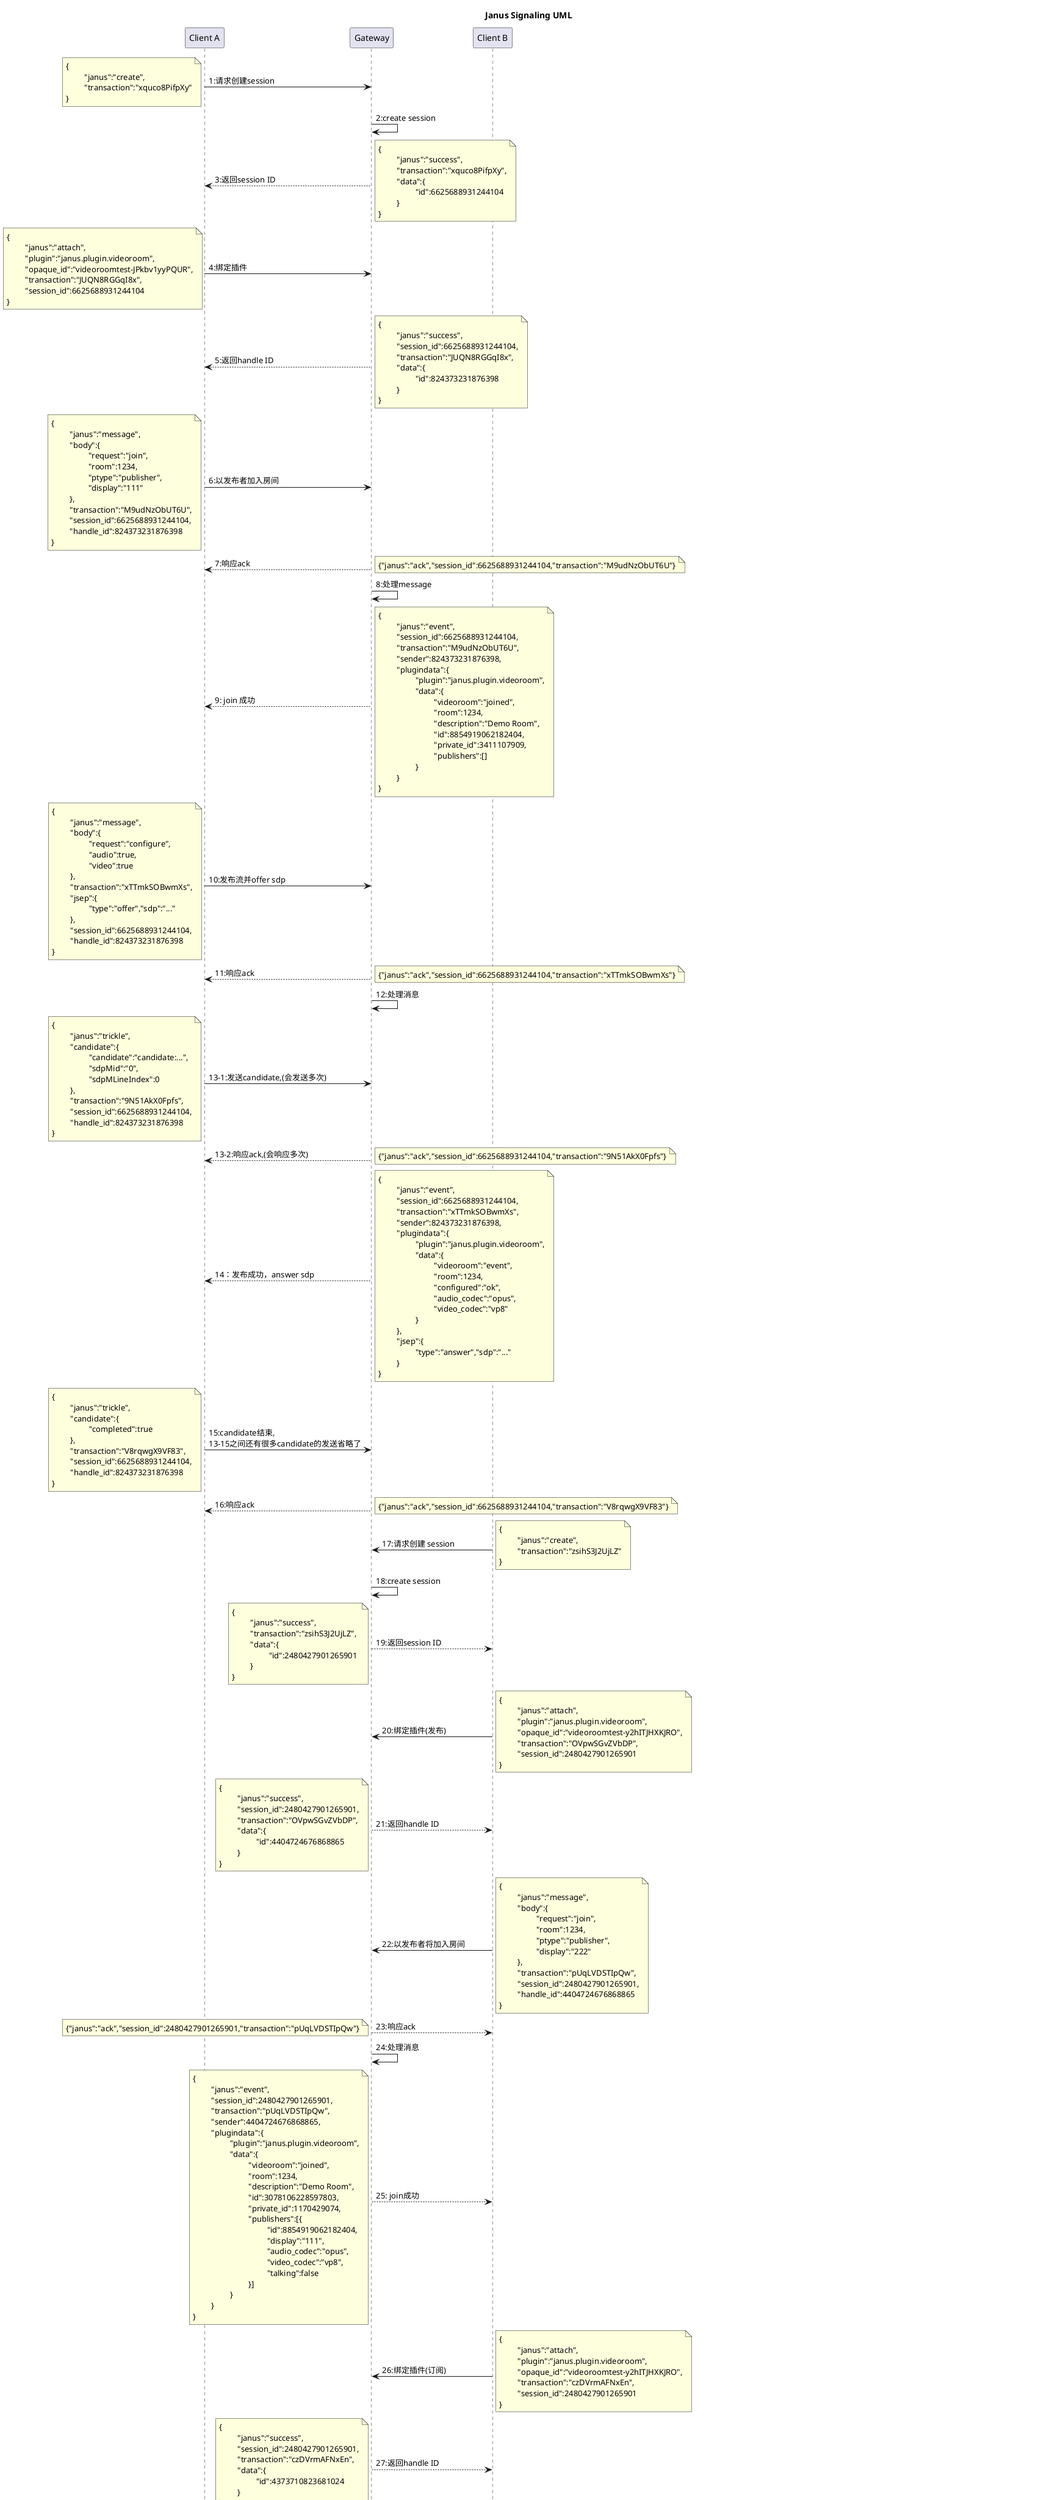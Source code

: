 @startuml

title Janus Signaling UML
participant "Client A" as PA order 1
participant Gateway order 2
participant "Client B" as PB order 3

'定义n为换行
!$n = "\r\n"
'定义tab为九个空格
!$tab = "         "
'定义ntb为换行+九个空格，用于格式化json
!$ntb = "\n         "
'定义nttb为换行+18个空格，用于格式化json
!$nttb = "\n                  "
'定义ntttb为换行+27个空格，用于格式化json
!$ntttb = "\n                           "
'定义nttttb为换行+36个空格，用于格式化json
!$nttttb = "\n                                    "

'PA 加入房间流程，这时房间还没有人,PA只需发布流
PA -> Gateway : 1:请求创建session
note left : {$ntb"janus":"create",$ntb"transaction":"xquco8PifpXy"$n} 
Gateway -> Gateway : 2:create session
Gateway --> PA : 3:返回session ID
note right : {$ntb"janus":"success",$ntb"transaction":"xquco8PifpXy",$ntb"data":{$nttb"id":6625688931244104 $ntb}$n}

PA -> Gateway : 4:绑定插件
note left :  {$ntb"janus":"attach",$ntb"plugin":"janus.plugin.videoroom",$ntb"opaque_id":"videoroomtest-JPkbv1yyPQUR",$ntb"transaction":"JUQN8RGGqI8x",$ntb"session_id":6625688931244104 $n}
Gateway --> PA : 5:返回handle ID
note right : {$ntb"janus":"success",$ntb"session_id":6625688931244104,$ntb"transaction":"JUQN8RGGqI8x",$ntb"data":{$nttb"id":824373231876398 $ntb}$n}

PA -> Gateway : 6:以发布者加入房间
note left :  {$ntb"janus":"message",$ntb"body":{$nttb"request":"join",$nttb"room":1234,$nttb"ptype":"publisher",$nttb"display":"111"$ntb},$ntb"transaction":"M9udNzObUT6U",$ntb"session_id":6625688931244104,$ntb"handle_id":824373231876398 $n}
Gateway --> PA : 7:响应ack
note right : {"janus":"ack","session_id":6625688931244104,"transaction":"M9udNzObUT6U"}
Gateway -> Gateway : 8:处理message
Gateway --> PA : 9: join 成功
note right : {$ntb"janus":"event",$ntb"session_id":6625688931244104,$ntb"transaction":"M9udNzObUT6U",$ntb"sender":824373231876398,$ntb"plugindata":{$nttb"plugin":"janus.plugin.videoroom",$nttb"data":{$ntttb"videoroom":"joined",$ntttb"room":1234,$ntttb"description":"Demo Room",$ntttb"id":8854919062182404,$ntttb"private_id":3411107909,$ntttb"publishers":[]$nttb}$ntb}$n}

PA -> Gateway : 10:发布流并offer sdp
note left : {$ntb"janus":"message",$ntb"body":{$nttb"request":"configure",$nttb"audio":true,$nttb"video":true $ntb},$ntb"transaction":"xTTmkSOBwmXs",$ntb"jsep":{$nttb"type":"offer","sdp":"..."$ntb},$ntb"session_id":6625688931244104,$ntb"handle_id":824373231876398 $n}
Gateway --> PA : 11:响应ack
note right : {"janus":"ack","session_id":6625688931244104,"transaction":"xTTmkSOBwmXs"}
Gateway -> Gateway : 12:处理消息
PA -> Gateway : 13-1:发送candidate,(会发送多次)
note left : {$ntb"janus":"trickle",$ntb"candidate":{$nttb"candidate":"candidate:...",$nttb"sdpMid":"0",$nttb"sdpMLineIndex":0 $ntb},$ntb"transaction":"9N51AkX0Fpfs",$ntb"session_id":6625688931244104,$ntb"handle_id":824373231876398 $n}
Gateway --> PA : 13-2:响应ack,(会响应多次)
note right : {"janus":"ack","session_id":6625688931244104,"transaction":"9N51AkX0Fpfs"}
Gateway --> PA : 14：发布成功，answer sdp
note right : {$ntb"janus":"event",$ntb"session_id":6625688931244104,$ntb"transaction":"xTTmkSOBwmXs",$ntb"sender":824373231876398,$ntb"plugindata":{$nttb"plugin":"janus.plugin.videoroom",$nttb"data":{$ntttb"videoroom":"event",$ntttb"room":1234,$ntttb"configured":"ok",$ntttb"audio_codec":"opus",$ntttb"video_codec":"vp8"$nttb}$ntb},$ntb"jsep":{$nttb"type":"answer","sdp":"..."$ntb}$n}
PA -> Gateway : 15:candidate结束,\n13-15之间还有很多candidate的发送省略了
note left : {$ntb"janus":"trickle",$ntb"candidate":{$nttb"completed":true $ntb},$ntb"transaction":"V8rqwgX9VF83",$ntb"session_id":6625688931244104,$ntb"handle_id":824373231876398 $n}
Gateway --> PA : 16:响应ack
note right : {"janus":"ack","session_id":6625688931244104,"transaction":"V8rqwgX9VF83"}

'PB 加入房间流程，这时PA已经在房间里,PB既需要发布流又需要订阅流
PB -> Gateway : 17:请求创建 session
note right : {$ntb"janus":"create",$ntb"transaction":"zsihS3J2UjLZ"$n}
Gateway -> Gateway : 18:create session
Gateway --> PB : 19:返回session ID
note left : {$ntb"janus":"success",$ntb"transaction":"zsihS3J2UjLZ",$ntb"data":{$nttb"id":2480427901265901 $ntb}$n}

PB -> Gateway : 20:绑定插件(发布)
note right : {$ntb"janus":"attach",$ntb"plugin":"janus.plugin.videoroom",$ntb"opaque_id":"videoroomtest-y2hITJHXKJRO",$ntb"transaction":"OVpwSGvZVbDP",$ntb"session_id":2480427901265901 $n}
Gateway --> PB : 21:返回handle ID
note left : {$ntb"janus":"success",$ntb"session_id":2480427901265901,$ntb"transaction":"OVpwSGvZVbDP",$ntb"data":{$nttb"id":4404724676868865 $ntb}$n}

PB -> Gateway : 22:以发布者将加入房间
note right :  {$ntb"janus":"message",$ntb"body":{$nttb"request":"join",$nttb"room":1234,$nttb"ptype":"publisher",$nttb"display":"222"$ntb},$ntb"transaction":"pUqLVDSTIpQw",$ntb"session_id":2480427901265901,$ntb"handle_id":4404724676868865 $n}
Gateway --> PB : 23:响应ack
note left : {"janus":"ack","session_id":2480427901265901,"transaction":"pUqLVDSTIpQw"}
Gateway -> Gateway : 24:处理消息
Gateway --> PB : 25: join成功
note left : {$ntb"janus":"event",$ntb"session_id":2480427901265901,$ntb"transaction":"pUqLVDSTIpQw",$ntb"sender":4404724676868865,$ntb"plugindata":{$nttb"plugin":"janus.plugin.videoroom",$nttb"data":{$ntttb"videoroom":"joined",$ntttb"room":1234,$ntttb"description":"Demo Room",$ntttb"id":3078106228597803,$ntttb"private_id":1170429074,$ntttb"publishers":[{$nttttb"id":8854919062182404,$nttttb"display":"111",$nttttb"audio_codec":"opus",$nttttb"video_codec":"vp8",$nttttb"talking":false $ntttb}]$nttb}$ntb}$n}

PB -> Gateway : 26:绑定插件(订阅)
note right : {$ntb"janus":"attach",$ntb"plugin":"janus.plugin.videoroom",$ntb"opaque_id":"videoroomtest-y2hITJHXKJRO",$ntb"transaction":"czDVrmAFNxEn",$ntb"session_id":2480427901265901 $n}
Gateway --> PB : 27:返回handle ID
note left :  {$ntb"janus":"success",$ntb"session_id":2480427901265901,$ntb"transaction":"czDVrmAFNxEn",$ntb"data":{$nttb"id":4373710823681024 $ntb}$n}

PB -> Gateway : 28:以订阅者加入房间
note right : {$ntb"janus":"message",$ntb"body":{$nttb"request":"join",$nttb"room":1234,$nttb"ptype":"subscriber",$nttb"feed":8854919062182404,$nttb"private_id":1170429074 $ntb},$ntb"transaction":"g2LA3wcreBG0",$ntb"session_id":2480427901265901,$ntb"handle_id":4373710823681024 $n}
Gateway --> PB : 29:响应ack
note left :  {"janus":"ack","session_id":2480427901265901,"transaction":"g2LA3wcreBG0"}
Gateway -> Gateway : 30:处理message

PB -> Gateway : 31:发布流并offer sdp
note right : {$ntb"janus":"message",$ntb"body":{$nttb"request":"configure",$nttb"audio":true,$nttb"video":true $ntb},$ntb"transaction":"MmHbTRZA9Jl4",$ntb"jsep":{$nttb"type":"offer","sdp":"..."$ntb},$ntb"session_id ":2480427901265901,$ntb"handle_id ":4404724676868865 $n}
PB -> Gateway : 32:发布者发送candidate
note right : {$ntb"janus":"trickle",$ntb"candidate":{$nttb"candidate":"candidate:...",$nttb"sdpMid":"0",$nttb"sdpMLineIndex":0 $ntb},$ntb"transaction":"265QGtchXJjY",$ntb"session_id":2480427901265901,$ntb"handle_id":4404724676868865 $n}
Gateway --> PB : 33:响应ack(candidate)
note left : {"janus":"ack","session_id":2480427901265901,"transaction":"265QGtchXJjY"}
Gateway --> PB : 34:响应ack(offer)
note left : {"janus":"ack","session_id":2480427901265901,"transaction":"MmHbTRZA9Jl4"} 

Gateway --> PB : 35:订阅者join成功，offer sdp
note left : {$ntb"janus":"event",$ntb"session_id":2480427901265901,$ntb"transaction":"g2LA3wcreBG0",$ntb"sender":4373710823681024,$ntb"plugindata":{$nttb"plugin":"janus.plugin.videoroom",$nttb"data":{$ntttb"videoroom":"attached",$ntttb"room":1234,$ntttb"id":8854919062182404,$ntttb"display":"111"$nttb}$ntb},$ntb"jsep":{$nttb"type":"offer","sdp":"..."$ntb}$n}
Gateway --> PB : 36:发布成功，answer sdp
note left : {$ntb"janus":"event",$ntb"session_id":2480427901265901,$ntb"transaction":"MmHbTRZA9Jl4",$ntb"sender":4404724676868865,$ntb"plugindata":{$nttb"plugin":"janus.plugin.videoroom",$nttb"data":{$ntttb"videoroom":"event",$ntttb"room":1234,$ntttb"configured":"ok",$ntttb"audio_codec":"opus",$ntttb"video_codec":"vp8"$nttb}$ntb},$ntb"jsep":{$nttb"type":"answer","sdp":"..."$ntb}$n}

PB -> Gateway : 37:开始订阅,answer sdp
note right : {$ntb"janus":"message",$ntb"body":{$nttb"request":"start",$nttb"room":1234 $ntb},$ntb"transaction":"XI7lktMmu3ni",$ntb"jsep":{$nttb"type":"answer","sdp":"..."$ntb},$ntb"session_id":2480427901265901,$ntb"handle_id":4373710823681024 $n}
Gateway --> PB : 38:响应ack
note left : {"janus":"ack","session_id":2480427901265901,"transaction":"XI7lktMmu3ni"}
Gateway --> PB : 39:订阅成功
note left : {$ntb"janus":"event",$ntb"session_id":2480427901265901,$ntb"transaction":"XI7lktMmu3ni",$ntb"sender":4373710823681024,$ntb"plugindata":{$nttb"plugin":"janus.plugin.videoroom",$nttb"data":{$ntttb"videoroom":"event",$ntttb"room":1234,$ntttb"started":"ok"$nttb}$ntb}$n}
PB -> Gateway : 40:订阅者发送candidate
note right : {$ntb"janus":"trickle",$ntb"candidate":{$nttb"candidate":"candidate:...",$nttb"sdpMid":"audio",$nttb"sdpMLineIndex":0 $ntb},$ntb"transaction":"qEHTwRt5uhzG",$ntb"session_id":2480427901265901,$ntb"handle_id":4373710823681024 $n}
Gateway --> PB : 41:响应ack
note left : {"janus":"ack","session_id":2480427901265901,"transaction":"qEHTwRt5uhzG"}

PB -> Gateway : 42:发布者candidate 结束
note right : {"janus":"trickle","candidate":{"completed":true},"transaction":"T9e22m0sDTJF","session_id":2480427901265901,"handle_id":4404724676868865}
Gateway --> PB : 43:响应ack
note left : {"janus":"ack","session_id":2480427901265901,"transaction":"T9e22m0sDTJF"}
PB -> Gateway : 44:订阅者candidate 结束
note right :  {"janus":"trickle","candidate":{"completed":true},"transaction":"GWSHHEGqDLof","session_id":2480427901265901,"handle_id":4373710823681024}
Gateway --> PB : 45:响应ack
note left : {"janus":"ack","session_id":2480427901265901,"transaction":"GWSHHEGqDLof"}

'PB发布流后PA端开始订阅
Gateway -> PA : 46:广播通知PA有人发布流
note right : {$ntb"janus":"event",$ntb"session_id":6625688931244104,$ntb"sender":824373231876398,$ntb"plugindata":{$nttb"plugin":"janus.plugin.videoroom",$nttb"data":{$ntttb"videoroom":"event",$ntttb"room":1234,$ntttb"publishers":[{$nttttb"id":3078106228597803,$nttttb"display":"222",$nttttb"audio_codec":"opus",$nttttb"video_codec":"vp8",$nttttb"talking":false $ntttb}]$nttb}$ntb}$n}
PA -> Gateway : 47:绑定插件(订阅)
note left : {$ntb"janus":"attach",$ntb"plugin":$ntb"janus.plugin.videoroom",$ntb"opaque_id":"videoroomtest-JPkbv1yyPQUR",$ntb"transaction":"M2rwmSrxvzWn",$ntb"session_id":6625688931244104 $n}
Gateway --> PA : 48:返回handle ID
note right : {$ntb"janus":"success",$ntb"session_id":6625688931244104,$ntb"transaction":"M2rwmSrxvzWn",$ntb"data":{$nttb"id":7963264770445835 $ntb}$n}

PA -> Gateway : 49:以订阅者加入房间
note left :  {$ntb"janus":"message",$ntb"body":{$nttb"request":"join",$nttb"room":1234,$nttb"ptype":"subscriber",$nttb"feed":3078106228597803,$nttb"private_id":3411107909 $ntb},$ntb"transaction":"HDfTm54ELWCa",$ntb"session_id":6625688931244104,$ntb"handle_id":7963264770445835 $n}
Gateway --> PA : 50:响应ack
note right :  {"janus":"ack","session_id":6625688931244104,"transaction":"HDfTm54ELWCa"}
Gateway --> PA : 51:订阅者join成功，offer sdp
note right : {$ntb"janus":"event",$ntb"session_id":6625688931244104,$ntb"transaction":"HDfTm54ELWCa",$ntb"sender":7963264770445835,$ntb"plugindata":{$nttb"plugin":"janus.plugin.videoroom",$nttb"data":{$ntttb"videoroom":"attached",$ntttb"room":1234,$ntttb"id":3078106228597803,$ntttb"display":"222"$nttb}$ntb},$ntb"jsep":{$nttb"type":"offer","sdp":"..."$ntb}$n}
PA -> Gateway : 52:开始订阅,并answer sdp
note left : {$ntb"janus":"message",$ntb"body":{$nttb"request":"start",$nttb"room":1234 $ntb},$ntb"transaction":"8XQ3BDlQqQVa",$ntb"jsep":{$nttb"type":"answer","sdp":"..."$ntb},$ntb"session_id":6625688931244104,$ntb"handle_id":7963264770445835 $n}
Gateway --> PA : 53:响应ack
note right :  {"janus":"ack","session_id":6625688931244104,"transaction":"8XQ3BDlQqQVa"}
Gateway --> PA : 54：订阅成功
note right : {$ntb"janus":"event",$ntb"session_id":6625688931244104,$ntb"transaction":"8XQ3BDlQqQVa",$ntb"sender":7963264770445835,$ntb"plugindata":{$nttb"plugin":"janus.plugin.videoroom",$nttb"data":{$ntttb"videoroom":"event",$ntttb"room":1234,$ntttb"started":"ok"$nttb}$ntb}$n}

PA -> Gateway : 55:发送candidate
note left : {$ntb"janus":"trickle",$ntb"candidate":{$nttb"candidate":"candidate:...",$nttb"sdpMid":"audio",$nttb"sdpMLineIndex":0 $ntb},$ntb"transaction":"4aWxXAIz6uAg",$ntb"session_id":6625688931244104,$ntb"handle_id":7963264770445835 $n}
Gateway --> PA : 56:响应ack
note right : {"janus":"ack","session_id":6625688931244104,"transaction":"4aWxXAIz6uAg"}
PA -> Gateway : 57:candidate结束
note left : {$ntb"janus":"trickle",$ntb"candidate":{$nttb"completed":true $ntb},$ntb"transaction":"huRNGzDx0Ynq",$ntb"session_id":6625688931244104,$ntb"handle_id":7963264770445835 $n}
Gateway --> PA : 58:响应ack
note right : {"janus":"ack","session_id":6625688931244104,"transaction":"huRNGzDx0Ynq"}

'PB停止发布流并退出
PB -> Gateway : 59:停止发布流
note right : {$ntb"janus":"message",$ntb"body":{$nttb"request":"unpublish"$ntb},$ntb"transaction":"aVh8pPREYiU6",$ntb"session_id":2480427901265901,$ntb"handle_id":4404724676868865 $n}
Gateway --> PB : 60:响应ack
note left : {"janus":"ack","session_id":2480427901265901,"transaction":"aVh8pPREYiU6"}
Gateway -> PA : 61:广播通知PA有人停止发布流
note right : {$ntb"janus":"event",$ntb"session_id":6625688931244104,$ntb"sender":824373231876398,$ntb"plugindata":{$nttb"plugin":"janus.plugin.videoroom",$nttb"data":{$ntttb"videoroom":"event",$ntttb"room":1234,$ntttb"unpublished":3078106228597803 $nttb}$ntb}$n}
Gateway --> PB : 62:停止发布ok
note left : {$ntb"janus":"event",$ntb"session_id":2480427901265901,$ntb"transaction":"aVh8pPREYiU6",$ntb"sender":4404724676868865,$ntb"plugindata":{$nttb"plugin":"janus.plugin.videoroom",$nttb"data":{$ntttb"videoroom":"event",$ntttb"room":1234,$ntttb"unpublished":"ok"$nttb}$ntb}$n}

PA -> Gateway : 63:PA订阅者断开连接 
note left : {$ntb"janus":"detach",$ntb"transaction":"F1sep8Lu0K9m",$ntb"session_id":6625688931244104,$ntb"handle_id":7963264770445835 $n}
Gateway --> PA : 64:断开成功
note right : {$ntb"janus":"success",$ntb"session_id":6625688931244104,$ntb"transaction":"F1sep8Lu0K9m"$n}

PB -> Gateway : 65:PB退出,销毁session
note right : {$ntb"janus":"destroy",$ntb"transaction":"uQJVtjCezNGB",$ntb"session_id":2480427901265901 $n} 
Gateway --> PB : 66:PB销毁成功
note left : {$ntb"janus":"success",$ntb"session_id":2480427901265901,$ntb"transaction":"uQJVtjCezNGB"$n}

@enduml